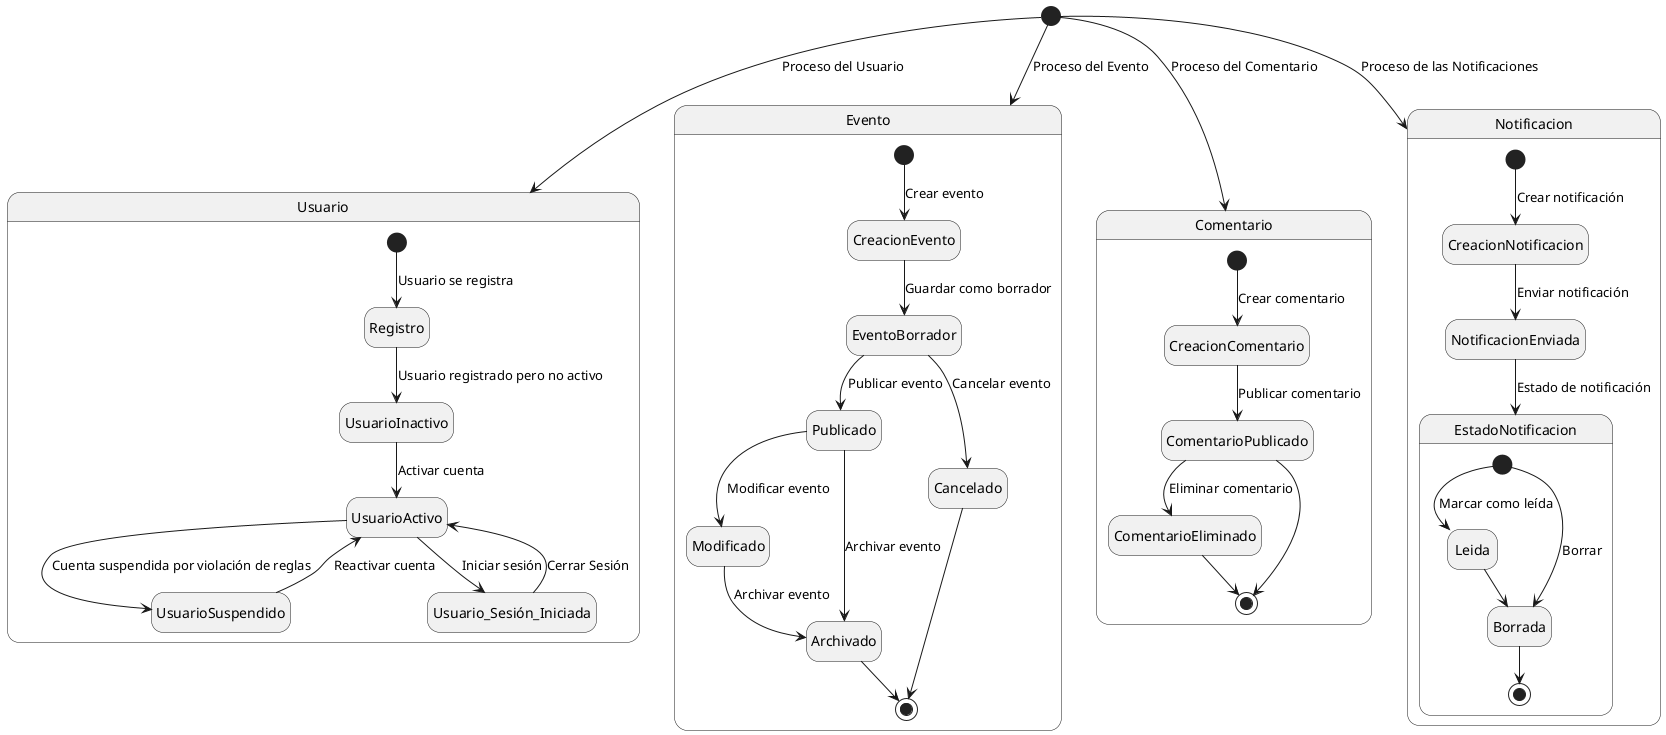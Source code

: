 @startuml Diagrama_de_subestados

hide empty description

' Estado inicial
[*] --> Usuario : Proceso del Usuario

' Subestados del Usuario
state Usuario {
    [*] --> Registro : Usuario se registra
    Registro --> UsuarioInactivo : Usuario registrado pero no activo
    UsuarioInactivo --> UsuarioActivo : Activar cuenta
    UsuarioActivo --> UsuarioSuspendido : Cuenta suspendida por violación de reglas
    UsuarioSuspendido --> UsuarioActivo : Reactivar cuenta
    UsuarioActivo --> Usuario_Sesión_Iniciada : Iniciar sesión
    Usuario_Sesión_Iniciada --> UsuarioActivo : Cerrar Sesión
}

' Estado inicial del Evento
[*] --> Evento : Proceso del Evento

' Subestados del Evento
state Evento {
    [*] --> CreacionEvento : Crear evento
    CreacionEvento --> EventoBorrador : Guardar como borrador
    EventoBorrador --> Publicado : Publicar evento
    Publicado --> Modificado : Modificar evento
    Modificado --> Archivado : Archivar evento
    Publicado --> Archivado : Archivar evento
    EventoBorrador --> Cancelado : Cancelar evento
    Cancelado --> [*]
    Archivado --> [*]
}

' Estado inicial del Comentario
[*] --> Comentario : Proceso del Comentario

' Subestados del Comentario
state Comentario {
    [*] --> CreacionComentario : Crear comentario
    CreacionComentario --> ComentarioPublicado : Publicar comentario
    ComentarioPublicado --> ComentarioEliminado : Eliminar comentario
    ComentarioPublicado --> [*]
    ComentarioEliminado --> [*]
}

' Estado inicial de las Notificaciones
[*] --> Notificacion : Proceso de las Notificaciones

' Subestados de las Notificaciones
state Notificacion {
    [*] --> CreacionNotificacion : Crear notificación
    CreacionNotificacion --> NotificacionEnviada : Enviar notificación
    NotificacionEnviada --> EstadoNotificacion : Estado de notificación
    state EstadoNotificacion <<choice>> {
        [*] --> Leida : Marcar como leída
        [*] --> Borrada : Borrar
        Leida --> Borrada
        Borrada --> [*]
    }
}

@enduml
